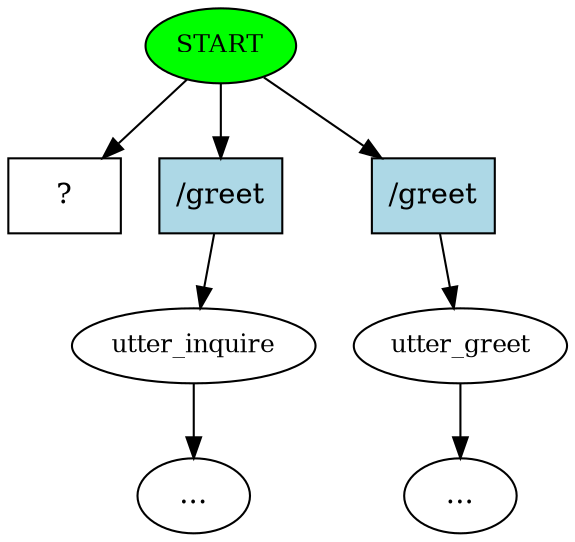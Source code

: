 digraph  {
0 [class="start active", fillcolor=green, fontsize=12, label=START, style=filled];
1 [class="", fontsize=12, label=utter_inquire];
2 [class="", fontsize=12, label=utter_greet];
"-7" [class=ellipsis, label="..."];
"-9" [class=ellipsis, label="..."];
8 [class="intent dashed active", label="  ?  ", shape=rect];
9 [class=intent, fillcolor=lightblue, label="\/greet", shape=rect, style=filled];
10 [class=intent, fillcolor=lightblue, label="\/greet", shape=rect, style=filled];
0 -> 8  [class=active, key=NONE, label=""];
0 -> 9  [class="", key=0];
0 -> 10  [class="", key=0];
1 -> "-7"  [class="", key=NONE, label=""];
2 -> "-9"  [class="", key=NONE, label=""];
9 -> 1  [class="", key=0];
10 -> 2  [class="", key=0];
}
